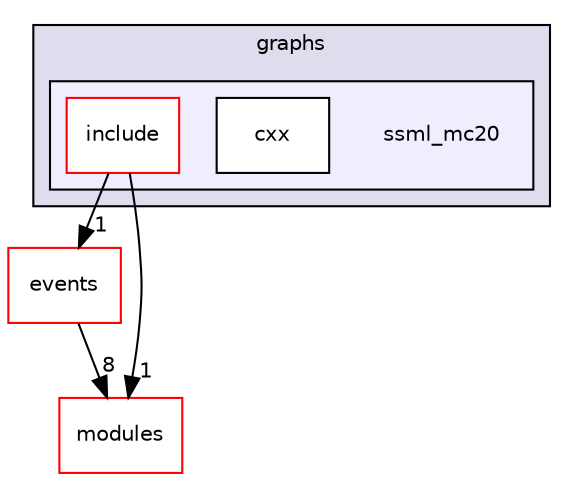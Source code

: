 digraph "ssml_mc20" {
  compound=true
  node [ fontsize="10", fontname="Helvetica"];
  edge [ labelfontsize="10", labelfontname="Helvetica"];
  subgraph clusterdir_de5e836f8bb03a472e8ac8257881b164 {
    graph [ bgcolor="#ddddee", pencolor="black", label="graphs" fontname="Helvetica", fontsize="10", URL="dir_de5e836f8bb03a472e8ac8257881b164.html"]
  subgraph clusterdir_549477c21a0785cbfd640d7e1d6f8fcc {
    graph [ bgcolor="#eeeeff", pencolor="black", label="" URL="dir_549477c21a0785cbfd640d7e1d6f8fcc.html"];
    dir_549477c21a0785cbfd640d7e1d6f8fcc [shape=plaintext label="ssml_mc20"];
    dir_4885b21bcfb929e2a3bc7f2a0d4a2ec3 [shape=box label="cxx" color="black" fillcolor="white" style="filled" URL="dir_4885b21bcfb929e2a3bc7f2a0d4a2ec3.html"];
    dir_8f9aeed163c8e5588a9cc6682d31fecf [shape=box label="include" color="red" fillcolor="white" style="filled" URL="dir_8f9aeed163c8e5588a9cc6682d31fecf.html"];
  }
  }
  dir_8c49963344259a26845032e86c0550c4 [shape=box label="events" fillcolor="white" style="filled" color="red" URL="dir_8c49963344259a26845032e86c0550c4.html"];
  dir_ee3c23494b4011e6a628e4900ef262df [shape=box label="modules" fillcolor="white" style="filled" color="red" URL="dir_ee3c23494b4011e6a628e4900ef262df.html"];
  dir_8c49963344259a26845032e86c0550c4->dir_ee3c23494b4011e6a628e4900ef262df [headlabel="8", labeldistance=1.5 headhref="dir_000019_000074.html"];
  dir_8f9aeed163c8e5588a9cc6682d31fecf->dir_8c49963344259a26845032e86c0550c4 [headlabel="1", labeldistance=1.5 headhref="dir_000102_000019.html"];
  dir_8f9aeed163c8e5588a9cc6682d31fecf->dir_ee3c23494b4011e6a628e4900ef262df [headlabel="1", labeldistance=1.5 headhref="dir_000102_000074.html"];
}
